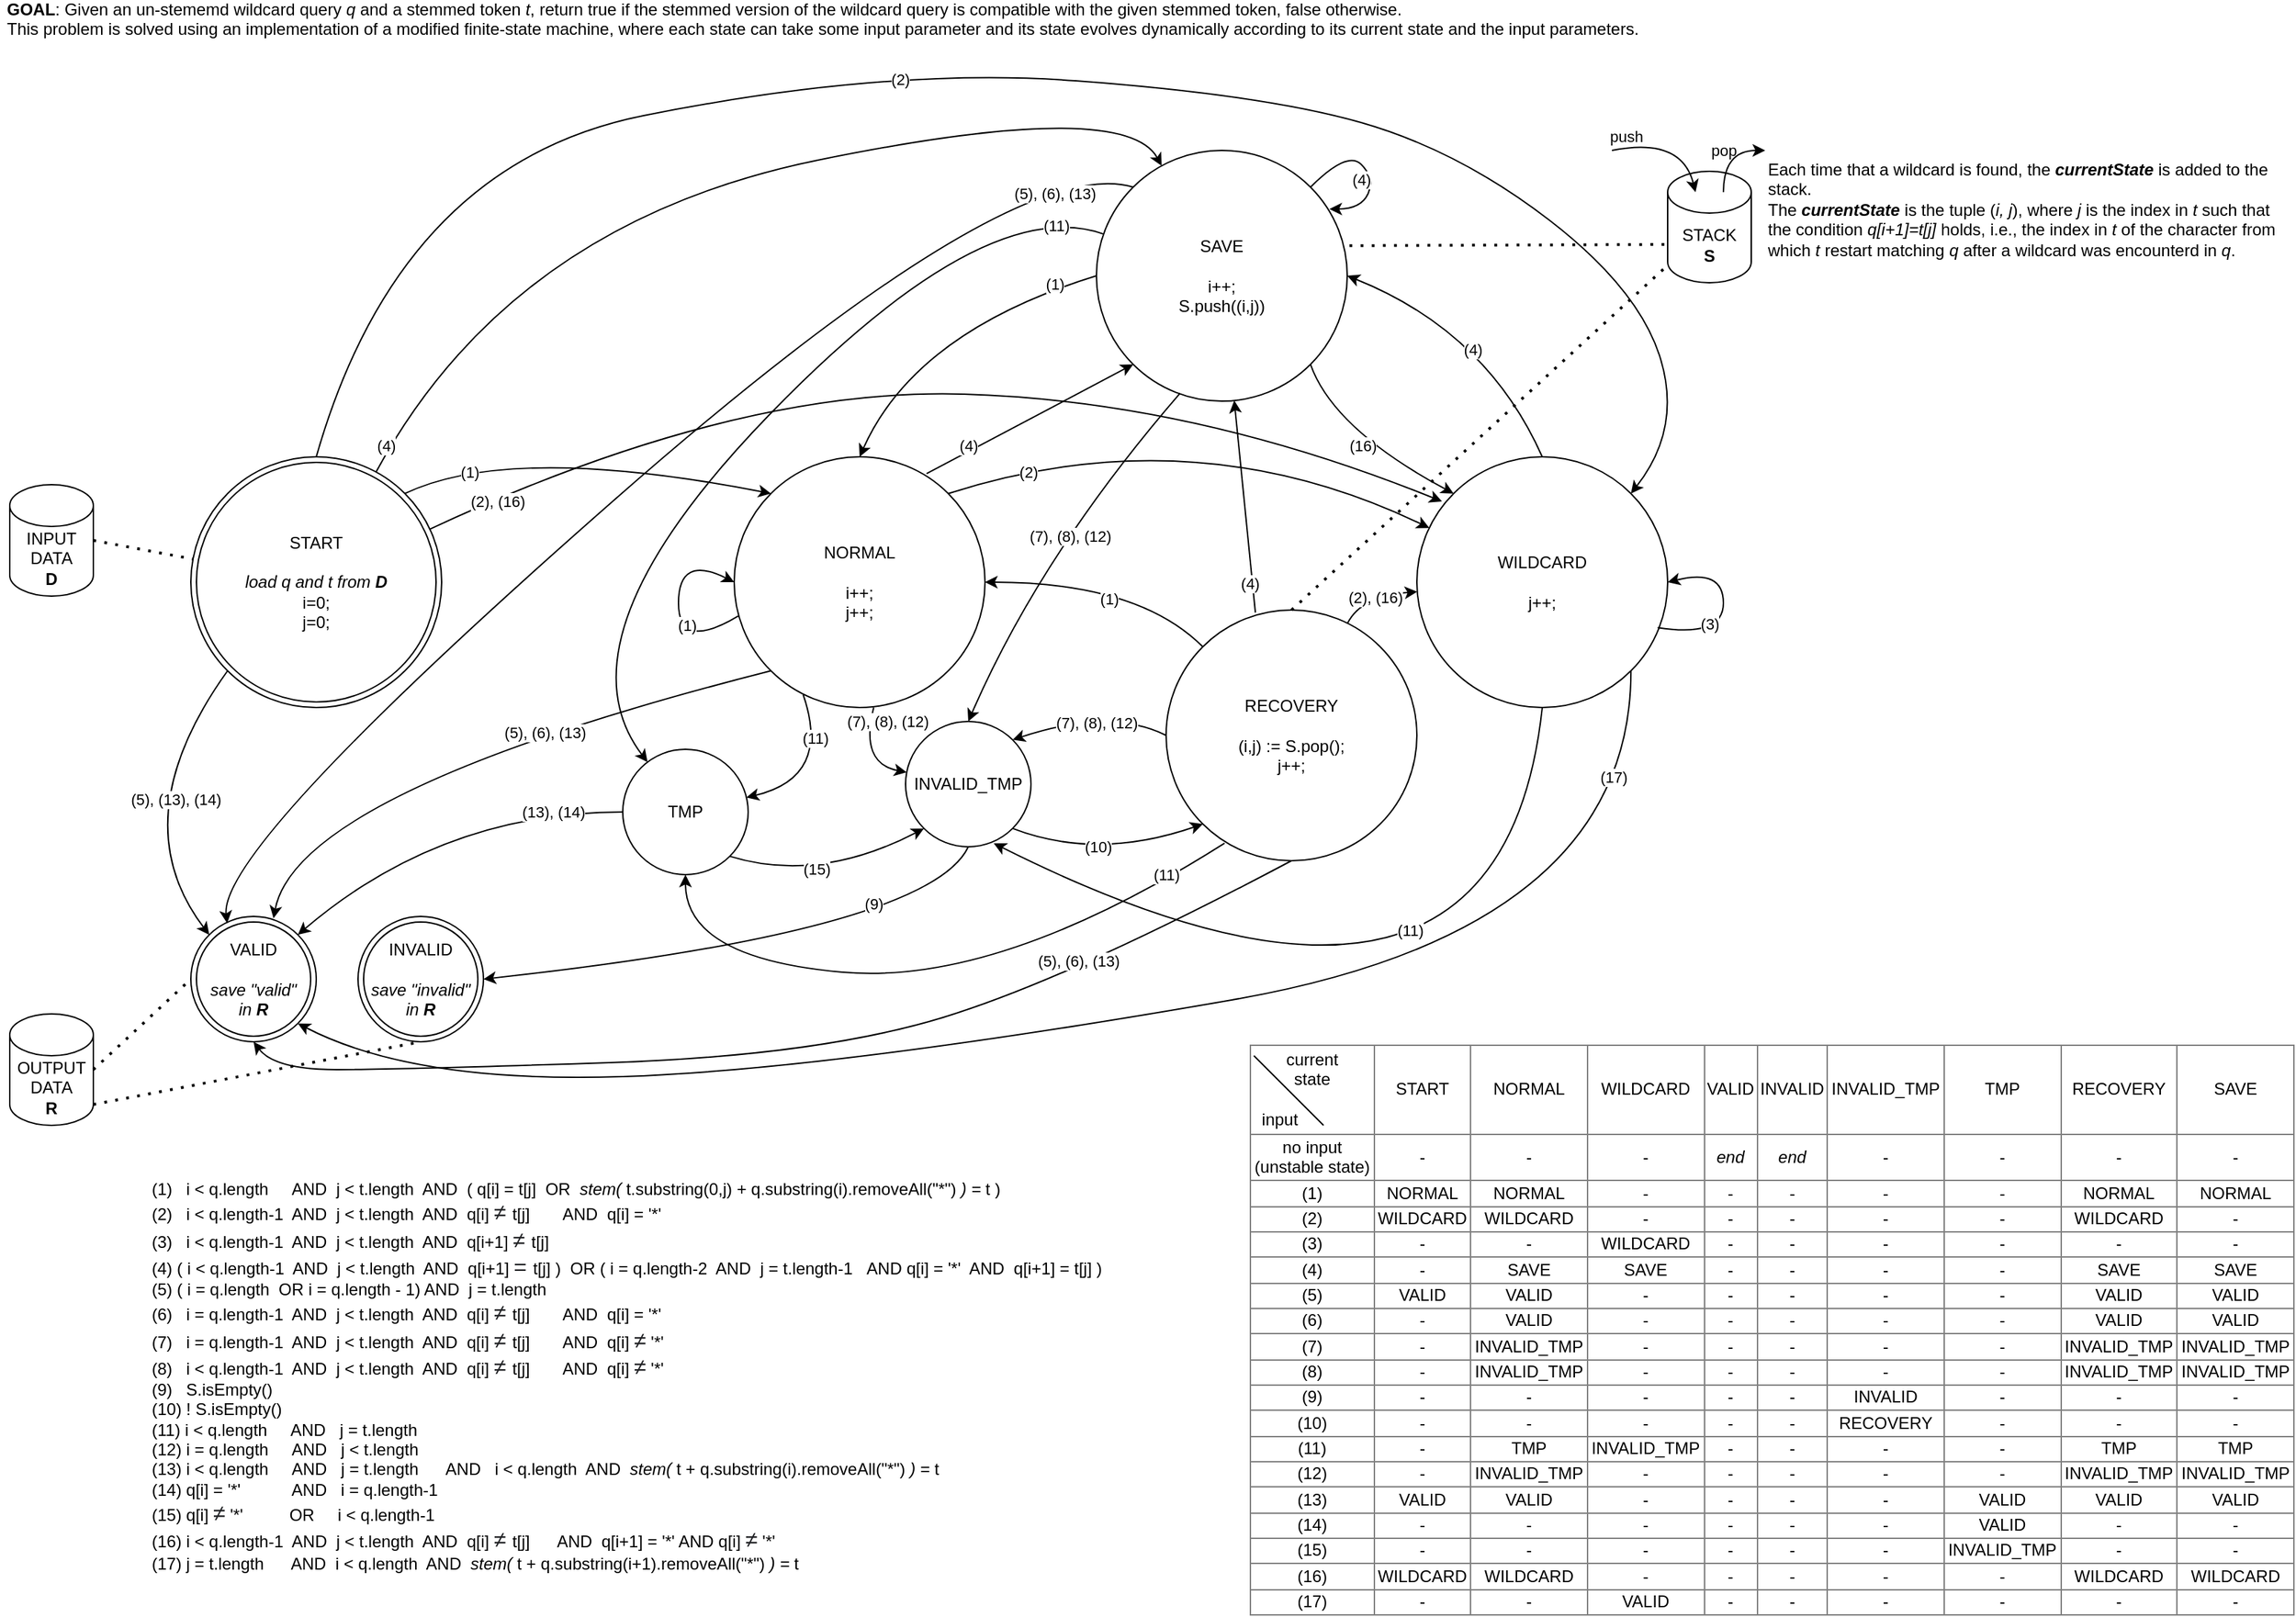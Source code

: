 <mxfile version="16.4.0" type="device"><diagram id="66Sm3epTP2mBcvqto1G-" name="Pagina-1"><mxGraphModel dx="2249" dy="857" grid="1" gridSize="10" guides="1" tooltips="1" connect="1" arrows="1" fold="1" page="1" pageScale="1" pageWidth="827" pageHeight="1169" math="0" shadow="0"><root><mxCell id="0"/><mxCell id="1" parent="0"/><mxCell id="__Qo0w44yZxhQyakp7ph-2" value="NORMAL&lt;br&gt;&lt;br&gt;i++;&lt;br&gt;j++;" style="ellipse;whiteSpace=wrap;html=1;aspect=fixed;fillColor=none;" parent="1" vertex="1"><mxGeometry x="-300" y="328" width="180" height="180" as="geometry"/></mxCell><mxCell id="__Qo0w44yZxhQyakp7ph-3" value="" style="curved=1;endArrow=classic;html=1;rounded=0;exitX=0.016;exitY=0.635;exitDx=0;exitDy=0;entryX=0;entryY=0.5;entryDx=0;entryDy=0;exitPerimeter=0;" parent="1" source="__Qo0w44yZxhQyakp7ph-2" target="__Qo0w44yZxhQyakp7ph-2" edge="1"><mxGeometry width="50" height="50" relative="1" as="geometry"><mxPoint x="-250" y="598" as="sourcePoint"/><mxPoint x="-200" y="548" as="targetPoint"/><Array as="points"><mxPoint x="-340" y="468"/><mxPoint x="-340" y="398"/></Array></mxGeometry></mxCell><mxCell id="__Qo0w44yZxhQyakp7ph-5" value="(1)" style="edgeLabel;html=1;align=center;verticalAlign=middle;resizable=0;points=[];" parent="__Qo0w44yZxhQyakp7ph-3" vertex="1" connectable="0"><mxGeometry x="-0.24" y="-6" relative="1" as="geometry"><mxPoint y="-7" as="offset"/></mxGeometry></mxCell><mxCell id="__Qo0w44yZxhQyakp7ph-4" value="(1)&amp;nbsp; &amp;nbsp;i &amp;lt; q.length&amp;nbsp; &amp;nbsp; &amp;nbsp;AND&amp;nbsp; j &amp;lt; t.length&amp;nbsp; AND&amp;nbsp; ( q[i] = t[j]&amp;nbsp; OR&amp;nbsp; &lt;i&gt;stem(&amp;nbsp;&lt;/i&gt;t.substring(0,j) + q.substring(i).removeAll(&quot;*&quot;)&amp;nbsp;&lt;i&gt;) =&amp;nbsp;&lt;/i&gt;t )&lt;br&gt;(2)&amp;nbsp; &amp;nbsp;i &amp;lt; q.length-1&amp;nbsp; AND&amp;nbsp; j &amp;lt; t.length&amp;nbsp; AND&amp;nbsp; q[i]&amp;nbsp;&lt;span style=&quot;color: rgb(32 , 33 , 36) ; font-family: &amp;#34;arial&amp;#34; , sans-serif ; font-size: 16px ; background-color: rgb(255 , 255 , 255)&quot;&gt;≠&amp;nbsp;&lt;/span&gt;t[j]&amp;nbsp; &amp;nbsp; &amp;nbsp; &amp;nbsp;AND&amp;nbsp; q[i] = '*'&lt;br&gt;(3)&amp;nbsp; &amp;nbsp;i &amp;lt; q.length-1&amp;nbsp; AND&amp;nbsp;&amp;nbsp;j &amp;lt; t.length&amp;nbsp; AND&amp;nbsp; q[i+1]&amp;nbsp;&lt;span style=&quot;color: rgb(32 , 33 , 36) ; font-family: &amp;#34;arial&amp;#34; , sans-serif ; font-size: 16px ; background-color: rgb(255 , 255 , 255)&quot;&gt;≠&amp;nbsp;&lt;/span&gt;t[j]&lt;br&gt;(4) ( i &amp;lt; q.length-1&amp;nbsp; AND&amp;nbsp;&amp;nbsp;j &amp;lt; t.length&amp;nbsp; AND&amp;nbsp; q[i+1]&amp;nbsp;&lt;span style=&quot;color: rgb(32 , 33 , 36) ; font-family: &amp;#34;arial&amp;#34; , sans-serif ; font-size: 16px ; background-color: rgb(255 , 255 , 255)&quot;&gt;=&amp;nbsp;&lt;/span&gt;t[j] )&amp;nbsp; OR ( i = q.length-2&amp;nbsp; AND&amp;nbsp; j = t.length-1&amp;nbsp; &amp;nbsp;AND q[i] = '*'&amp;nbsp; AND&amp;nbsp; q[i+1] = t[j] )&lt;br&gt;(5) ( i = q.length&amp;nbsp; OR i = q.length - 1) AND&amp;nbsp; j = t.length&lt;br&gt;(6)&amp;nbsp; &amp;nbsp;i = q.length-1&amp;nbsp; AND&amp;nbsp; j &amp;lt; t.length&amp;nbsp; AND&amp;nbsp;&amp;nbsp;q[i]&amp;nbsp;&lt;span style=&quot;color: rgb(32 , 33 , 36) ; font-family: &amp;#34;arial&amp;#34; , sans-serif ; font-size: 16px ; background-color: rgb(255 , 255 , 255)&quot;&gt;≠&amp;nbsp;&lt;/span&gt;t[j]&amp;nbsp; &amp;nbsp; &amp;nbsp; &amp;nbsp;AND&amp;nbsp; q[i] = '*'&lt;br&gt;(7)&amp;nbsp; &amp;nbsp;i = q.length-1&amp;nbsp; AND&amp;nbsp; j &amp;lt; t.length&amp;nbsp; AND&amp;nbsp;&amp;nbsp;q[i]&amp;nbsp;&lt;span style=&quot;color: rgb(32 , 33 , 36) ; font-family: &amp;#34;arial&amp;#34; , sans-serif ; font-size: 16px ; background-color: rgb(255 , 255 , 255)&quot;&gt;≠&amp;nbsp;&lt;/span&gt;t[j]&amp;nbsp; &amp;nbsp; &amp;nbsp; &amp;nbsp;AND&amp;nbsp; q[i]&amp;nbsp;&lt;span style=&quot;color: rgb(32 , 33 , 36) ; font-family: &amp;#34;arial&amp;#34; , sans-serif ; font-size: 16px ; background-color: rgb(255 , 255 , 255)&quot;&gt;≠&lt;/span&gt;&amp;nbsp;'*'&lt;br&gt;(8)&amp;nbsp; &amp;nbsp;i &amp;lt; q.length-1&amp;nbsp; AND&amp;nbsp; j &amp;lt; t.length&amp;nbsp; AND&amp;nbsp; q[i]&amp;nbsp;&lt;span style=&quot;color: rgb(32 , 33 , 36) ; font-family: &amp;#34;arial&amp;#34; , sans-serif ; font-size: 16px ; background-color: rgb(255 , 255 , 255)&quot;&gt;≠&amp;nbsp;&lt;/span&gt;t[j]&amp;nbsp; &amp;nbsp; &amp;nbsp; &amp;nbsp;AND&amp;nbsp; q[i]&amp;nbsp;&lt;span style=&quot;color: rgb(32 , 33 , 36) ; font-family: &amp;#34;arial&amp;#34; , sans-serif ; font-size: 16px ; background-color: rgb(255 , 255 , 255)&quot;&gt;≠&lt;/span&gt;&amp;nbsp;'*'&lt;br&gt;(9)&amp;nbsp; &amp;nbsp;S.isEmpty()&lt;br&gt;(10) ! S.isEmpty()&lt;br&gt;(11) i &amp;lt; q.length&amp;nbsp; &amp;nbsp; &amp;nbsp;AND&amp;nbsp; &amp;nbsp;j = t.length&lt;br&gt;(12) i = q.length&amp;nbsp; &amp;nbsp; &amp;nbsp;AND&amp;nbsp; &amp;nbsp;j &amp;lt; t.length&lt;br&gt;(13) i &amp;lt; q.length&amp;nbsp; &amp;nbsp; &amp;nbsp;AND&amp;nbsp; &amp;nbsp;j = t.length&amp;nbsp; &amp;nbsp; &amp;nbsp; AND&amp;nbsp; &amp;nbsp;i &amp;lt; q.length&amp;nbsp; AND&amp;nbsp;&amp;nbsp;&lt;i&gt;stem( &lt;/i&gt;t + q.substring(i).removeAll(&quot;*&quot;)&amp;nbsp;&lt;i&gt;) = &lt;/i&gt;t&lt;br&gt;(14) q[i] = '*'&amp;nbsp; &amp;nbsp; &amp;nbsp; &amp;nbsp; &amp;nbsp; &amp;nbsp;AND&amp;nbsp; &amp;nbsp;i = q.length-1&lt;br&gt;(15) q[i]&amp;nbsp;&lt;span style=&quot;color: rgb(32 , 33 , 36) ; font-family: &amp;#34;arial&amp;#34; , sans-serif ; font-size: 16px ; background-color: rgb(255 , 255 , 255)&quot;&gt;≠&lt;/span&gt;&amp;nbsp;'*'&amp;nbsp; &amp;nbsp; &amp;nbsp; &amp;nbsp; &amp;nbsp; OR&amp;nbsp; &amp;nbsp; &amp;nbsp;i &amp;lt; q.length-1&lt;br&gt;(16) i &amp;lt; q.length-1&amp;nbsp; AND&amp;nbsp; j &amp;lt; t.length&amp;nbsp; AND&amp;nbsp; q[i]&amp;nbsp;&lt;span style=&quot;color: rgb(32 , 33 , 36) ; font-family: &amp;#34;arial&amp;#34; , sans-serif ; font-size: 16px ; background-color: rgb(255 , 255 , 255)&quot;&gt;≠&amp;nbsp;&lt;/span&gt;t[j]&amp;nbsp; &amp;nbsp; &amp;nbsp; AND&amp;nbsp; q[i+1] = '*' AND q[i]&amp;nbsp;&lt;span style=&quot;color: rgb(32 , 33 , 36) ; font-family: &amp;#34;arial&amp;#34; , sans-serif ; font-size: 16px ; background-color: rgb(255 , 255 , 255)&quot;&gt;≠&lt;/span&gt;&amp;nbsp;'*'&lt;br&gt;(17) j = t.length&amp;nbsp; &amp;nbsp; &amp;nbsp; AND&amp;nbsp; i &amp;lt; q.length&amp;nbsp; AND&amp;nbsp;&amp;nbsp;&lt;i&gt;stem(&amp;nbsp;&lt;/i&gt;t + q.substring(i+1).removeAll(&quot;*&quot;)&amp;nbsp;&lt;i&gt;) =&amp;nbsp;&lt;/i&gt;t" style="text;html=1;strokeColor=none;fillColor=none;align=left;verticalAlign=top;whiteSpace=wrap;rounded=0;" parent="1" vertex="1"><mxGeometry x="-720" y="840" width="740" height="310" as="geometry"/></mxCell><mxCell id="__Qo0w44yZxhQyakp7ph-6" value="WILDCARD&lt;br&gt;&lt;br&gt;j++;" style="ellipse;whiteSpace=wrap;html=1;aspect=fixed;fillColor=none;" parent="1" vertex="1"><mxGeometry x="190" y="328" width="180" height="180" as="geometry"/></mxCell><mxCell id="__Qo0w44yZxhQyakp7ph-7" value="" style="curved=1;endArrow=classic;html=1;rounded=0;exitX=1;exitY=0;exitDx=0;exitDy=0;" parent="1" source="__Qo0w44yZxhQyakp7ph-2" target="__Qo0w44yZxhQyakp7ph-6" edge="1"><mxGeometry width="50" height="50" relative="1" as="geometry"><mxPoint x="-60" y="458" as="sourcePoint"/><mxPoint x="-10" y="408" as="targetPoint"/><Array as="points"><mxPoint x="30" y="298"/></Array></mxGeometry></mxCell><mxCell id="__Qo0w44yZxhQyakp7ph-10" value="(2)" style="edgeLabel;html=1;align=center;verticalAlign=middle;resizable=0;points=[];" parent="__Qo0w44yZxhQyakp7ph-7" vertex="1" connectable="0"><mxGeometry x="-0.093" y="-22" relative="1" as="geometry"><mxPoint x="-111" y="15" as="offset"/></mxGeometry></mxCell><mxCell id="__Qo0w44yZxhQyakp7ph-8" value="" style="curved=1;endArrow=classic;html=1;rounded=0;exitX=0.96;exitY=0.681;exitDx=0;exitDy=0;entryX=0;entryY=0.5;entryDx=0;entryDy=0;exitPerimeter=0;" parent="1" source="__Qo0w44yZxhQyakp7ph-6" edge="1"><mxGeometry width="50" height="50" relative="1" as="geometry"><mxPoint x="372.88" y="442.3" as="sourcePoint"/><mxPoint x="370.0" y="418" as="targetPoint"/><Array as="points"><mxPoint x="410" y="458"/><mxPoint x="410" y="408"/></Array></mxGeometry></mxCell><mxCell id="__Qo0w44yZxhQyakp7ph-9" value="(3)" style="edgeLabel;html=1;align=center;verticalAlign=middle;resizable=0;points=[];" parent="__Qo0w44yZxhQyakp7ph-8" vertex="1" connectable="0"><mxGeometry x="-0.24" y="-6" relative="1" as="geometry"><mxPoint x="-16" y="-5" as="offset"/></mxGeometry></mxCell><mxCell id="__Qo0w44yZxhQyakp7ph-11" value="&lt;div&gt;&lt;b&gt;GOAL&lt;/b&gt;: Given an un-stememd wildcard query &lt;i&gt;q&lt;/i&gt; and a stemmed token &lt;i&gt;t&lt;/i&gt;,&lt;span&gt;&amp;nbsp;return true if the stemmed version of the wildcard query is&amp;nbsp;&lt;/span&gt;&lt;span&gt;compatible with the given stemmed token, false otherwise.&lt;/span&gt;&lt;/div&gt;&lt;div&gt;&lt;span&gt;This problem is solved using an implementation of a modified&lt;/span&gt;&lt;span&gt;&amp;nbsp;finite-state machine, where each state can take some input&lt;/span&gt;&lt;span&gt;&amp;nbsp;parameter and its state evolves dynamically according to&lt;/span&gt;&lt;span&gt;&amp;nbsp;its current state and the input parameters.&lt;/span&gt;&lt;/div&gt;" style="text;html=1;strokeColor=none;fillColor=none;spacing=5;spacingTop=-20;whiteSpace=wrap;overflow=hidden;rounded=0;align=left;" parent="1" vertex="1"><mxGeometry x="-827" y="10" width="1587" height="120" as="geometry"/></mxCell><mxCell id="__Qo0w44yZxhQyakp7ph-12" value="" style="curved=1;endArrow=classic;html=1;rounded=0;exitX=0.5;exitY=0;exitDx=0;exitDy=0;entryX=1;entryY=0.5;entryDx=0;entryDy=0;" parent="1" source="__Qo0w44yZxhQyakp7ph-6" target="__Qo0w44yZxhQyakp7ph-16" edge="1"><mxGeometry width="50" height="50" relative="1" as="geometry"><mxPoint x="343.64" y="468.0" as="sourcePoint"/><mxPoint x="280" y="564.36" as="targetPoint"/><Array as="points"><mxPoint x="240" y="238"/></Array></mxGeometry></mxCell><mxCell id="__Qo0w44yZxhQyakp7ph-13" value="(4)" style="edgeLabel;html=1;align=center;verticalAlign=middle;resizable=0;points=[];" parent="__Qo0w44yZxhQyakp7ph-12" vertex="1" connectable="0"><mxGeometry x="-0.093" y="-22" relative="1" as="geometry"><mxPoint x="-32" y="17" as="offset"/></mxGeometry></mxCell><mxCell id="__Qo0w44yZxhQyakp7ph-16" value="SAVE&lt;br&gt;&lt;br&gt;i++;&lt;br&gt;S.push((i,j))" style="ellipse;whiteSpace=wrap;html=1;aspect=fixed;fillColor=none;" parent="1" vertex="1"><mxGeometry x="-40" y="108" width="180" height="180" as="geometry"/></mxCell><mxCell id="__Qo0w44yZxhQyakp7ph-18" value="" style="curved=1;endArrow=classic;html=1;rounded=0;exitX=0;exitY=0.5;exitDx=0;exitDy=0;entryX=0.5;entryY=0;entryDx=0;entryDy=0;" parent="1" source="__Qo0w44yZxhQyakp7ph-16" target="__Qo0w44yZxhQyakp7ph-2" edge="1"><mxGeometry width="50" height="50" relative="1" as="geometry"><mxPoint x="353.64" y="491.64" as="sourcePoint"/><mxPoint x="353.64" y="614.36" as="targetPoint"/><Array as="points"><mxPoint x="-170" y="238"/></Array></mxGeometry></mxCell><mxCell id="oOPfeq_3tYy-p722Qf_V-6" value="(1)" style="edgeLabel;html=1;align=center;verticalAlign=middle;resizable=0;points=[];" parent="__Qo0w44yZxhQyakp7ph-18" vertex="1" connectable="0"><mxGeometry x="-0.281" y="9" relative="1" as="geometry"><mxPoint x="48" y="-28" as="offset"/></mxGeometry></mxCell><mxCell id="__Qo0w44yZxhQyakp7ph-20" value="START&lt;br&gt;&lt;br&gt;&lt;i&gt;load q and t from &lt;b&gt;D&lt;/b&gt;&lt;/i&gt;&lt;br&gt;i=0;&lt;br&gt;j=0;" style="ellipse;shape=doubleEllipse;whiteSpace=wrap;html=1;aspect=fixed;fillColor=none;" parent="1" vertex="1"><mxGeometry x="-690" y="328" width="180" height="180" as="geometry"/></mxCell><mxCell id="__Qo0w44yZxhQyakp7ph-21" value="" style="curved=1;endArrow=classic;html=1;rounded=0;exitX=1;exitY=0;exitDx=0;exitDy=0;entryX=0;entryY=0;entryDx=0;entryDy=0;" parent="1" source="__Qo0w44yZxhQyakp7ph-20" target="__Qo0w44yZxhQyakp7ph-2" edge="1"><mxGeometry width="50" height="50" relative="1" as="geometry"><mxPoint x="-460" y="368" as="sourcePoint"/><mxPoint x="-410" y="318" as="targetPoint"/><Array as="points"><mxPoint x="-460" y="318"/></Array></mxGeometry></mxCell><mxCell id="zODem1AToH_HP48dEV0D-1" value="(1)" style="edgeLabel;html=1;align=center;verticalAlign=middle;resizable=0;points=[];" parent="__Qo0w44yZxhQyakp7ph-21" vertex="1" connectable="0"><mxGeometry x="-0.017" y="-13" relative="1" as="geometry"><mxPoint x="-77" y="-2" as="offset"/></mxGeometry></mxCell><mxCell id="__Qo0w44yZxhQyakp7ph-22" value="VALID&lt;br&gt;&lt;br&gt;&lt;i&gt;save &quot;valid&quot;&lt;br&gt;in &lt;b&gt;R&lt;/b&gt;&lt;/i&gt;" style="ellipse;shape=doubleEllipse;whiteSpace=wrap;html=1;aspect=fixed;fillColor=none;" parent="1" vertex="1"><mxGeometry x="-690" y="658" width="90" height="90" as="geometry"/></mxCell><mxCell id="__Qo0w44yZxhQyakp7ph-26" value="" style="group" parent="1" vertex="1" connectable="0"><mxGeometry x="-613.5" y="525.995" width="177" height="42.005" as="geometry"/></mxCell><mxCell id="__Qo0w44yZxhQyakp7ph-23" value="" style="curved=1;endArrow=classic;html=1;rounded=0;exitX=0;exitY=1;exitDx=0;exitDy=0;entryX=0.659;entryY=0.015;entryDx=0;entryDy=0;entryPerimeter=0;" parent="__Qo0w44yZxhQyakp7ph-26" source="__Qo0w44yZxhQyakp7ph-2" target="__Qo0w44yZxhQyakp7ph-22" edge="1"><mxGeometry width="50" height="50" relative="1" as="geometry"><mxPoint x="240" y="112.005" as="sourcePoint"/><mxPoint x="290" y="62.005" as="targetPoint"/><Array as="points"><mxPoint y="42.005"/></Array></mxGeometry></mxCell><mxCell id="__Qo0w44yZxhQyakp7ph-25" value="(5), (6), (13)" style="edgeLabel;html=1;align=center;verticalAlign=middle;resizable=0;points=[];" parent="__Qo0w44yZxhQyakp7ph-26" vertex="1" connectable="0"><mxGeometry x="240" y="-238" as="geometry"><mxPoint x="-63" y="238" as="offset"/></mxGeometry></mxCell><mxCell id="__Qo0w44yZxhQyakp7ph-27" value="INVALID&lt;br&gt;&lt;br&gt;&lt;i&gt;save &quot;invalid&quot;&lt;br&gt;in&amp;nbsp;&lt;b&gt;R&lt;/b&gt;&lt;/i&gt;" style="ellipse;shape=doubleEllipse;whiteSpace=wrap;html=1;aspect=fixed;fillColor=none;" parent="1" vertex="1"><mxGeometry x="-570" y="658" width="90" height="90" as="geometry"/></mxCell><mxCell id="__Qo0w44yZxhQyakp7ph-30" value="INVALID_TMP" style="ellipse;whiteSpace=wrap;html=1;aspect=fixed;fillColor=none;" parent="1" vertex="1"><mxGeometry x="-177" y="518" width="90" height="90" as="geometry"/></mxCell><mxCell id="__Qo0w44yZxhQyakp7ph-31" value="" style="curved=1;endArrow=classic;html=1;rounded=0;exitX=0.556;exitY=1.001;exitDx=0;exitDy=0;exitPerimeter=0;" parent="1" source="__Qo0w44yZxhQyakp7ph-2" target="__Qo0w44yZxhQyakp7ph-30" edge="1"><mxGeometry width="50" height="50" relative="1" as="geometry"><mxPoint x="-103.64" y="481.64" as="sourcePoint"/><mxPoint x="-200" y="668" as="targetPoint"/><Array as="points"><mxPoint x="-210" y="548"/></Array></mxGeometry></mxCell><mxCell id="__Qo0w44yZxhQyakp7ph-32" value="(7), (8), (12)" style="edgeLabel;html=1;align=center;verticalAlign=middle;resizable=0;points=[];" parent="__Qo0w44yZxhQyakp7ph-31" vertex="1" connectable="0"><mxGeometry x="-0.065" y="18" relative="1" as="geometry"><mxPoint x="1" y="-29" as="offset"/></mxGeometry></mxCell><mxCell id="__Qo0w44yZxhQyakp7ph-33" value="RECOVERY&lt;br&gt;&lt;br&gt;(i,j) := S.pop();&lt;br&gt;j++;" style="ellipse;whiteSpace=wrap;html=1;aspect=fixed;fillColor=none;" parent="1" vertex="1"><mxGeometry x="10" y="438" width="180" height="180" as="geometry"/></mxCell><mxCell id="__Qo0w44yZxhQyakp7ph-38" value="" style="group" parent="1" vertex="1" connectable="0"><mxGeometry x="370" y="98" width="440" height="120" as="geometry"/></mxCell><mxCell id="__Qo0w44yZxhQyakp7ph-17" value="" style="group" parent="__Qo0w44yZxhQyakp7ph-38" vertex="1" connectable="0"><mxGeometry y="10" width="440" height="110" as="geometry"/></mxCell><mxCell id="__Qo0w44yZxhQyakp7ph-37" value="" style="group" parent="__Qo0w44yZxhQyakp7ph-17" vertex="1" connectable="0"><mxGeometry width="440" height="110" as="geometry"/></mxCell><mxCell id="__Qo0w44yZxhQyakp7ph-14" value="STACK&lt;br&gt;&lt;b&gt;S&lt;/b&gt;" style="shape=cylinder3;whiteSpace=wrap;html=1;boundedLbl=1;backgroundOutline=1;size=15;fillColor=none;" parent="__Qo0w44yZxhQyakp7ph-37" vertex="1"><mxGeometry y="15" width="60" height="80" as="geometry"/></mxCell><mxCell id="__Qo0w44yZxhQyakp7ph-15" value="Each time that a wildcard is found,&amp;nbsp;the &lt;b&gt;&lt;i&gt;currentState &lt;/i&gt;&lt;/b&gt;is added to the stack.&lt;br&gt;The &lt;b style=&quot;font-style: italic&quot;&gt;currentState &lt;/b&gt;is the tuple (&lt;i&gt;i, j&lt;/i&gt;), where &lt;i&gt;j&lt;/i&gt; is the index in &lt;i&gt;t&lt;/i&gt;&amp;nbsp;such that the condition &lt;i&gt;q[i+1]=t[j] &lt;/i&gt;holds, i.e., the index in &lt;i&gt;t&lt;/i&gt;&amp;nbsp;of the character from which &lt;i&gt;t&lt;/i&gt;&amp;nbsp;restart matching &lt;i&gt;q&lt;/i&gt;&amp;nbsp;after a wildcard was encounterd in &lt;i&gt;q&lt;/i&gt;.&amp;nbsp;" style="text;html=1;strokeColor=none;fillColor=none;align=left;verticalAlign=top;whiteSpace=wrap;rounded=0;" parent="__Qo0w44yZxhQyakp7ph-37" vertex="1"><mxGeometry x="70" width="370" height="110" as="geometry"/></mxCell><mxCell id="__Qo0w44yZxhQyakp7ph-34" value="push" style="curved=1;endArrow=classic;html=1;rounded=0;labelBackgroundColor=none;" parent="__Qo0w44yZxhQyakp7ph-38" edge="1"><mxGeometry x="-0.745" y="8" width="50" height="50" relative="1" as="geometry"><mxPoint x="-40" y="10" as="sourcePoint"/><mxPoint x="20" y="40" as="targetPoint"/><Array as="points"><mxPoint x="10"/></Array><mxPoint as="offset"/></mxGeometry></mxCell><mxCell id="__Qo0w44yZxhQyakp7ph-35" value="pop" style="curved=1;endArrow=classic;html=1;rounded=0;exitX=0.667;exitY=0.188;exitDx=0;exitDy=0;exitPerimeter=0;labelBackgroundColor=none;" parent="__Qo0w44yZxhQyakp7ph-38" source="__Qo0w44yZxhQyakp7ph-14" edge="1"><mxGeometry x="0.001" width="50" height="50" relative="1" as="geometry"><mxPoint x="-30" y="20" as="sourcePoint"/><mxPoint x="70" y="10" as="targetPoint"/><Array as="points"><mxPoint x="40" y="10"/></Array><mxPoint as="offset"/></mxGeometry></mxCell><mxCell id="__Qo0w44yZxhQyakp7ph-40" value="" style="curved=1;endArrow=classic;html=1;rounded=0;exitX=1;exitY=1;exitDx=0;exitDy=0;entryX=0;entryY=1;entryDx=0;entryDy=0;" parent="1" source="__Qo0w44yZxhQyakp7ph-30" target="__Qo0w44yZxhQyakp7ph-33" edge="1"><mxGeometry width="50" height="50" relative="1" as="geometry"><mxPoint x="-136.36" y="491.64" as="sourcePoint"/><mxPoint x="-46.82" y="464.82" as="targetPoint"/><Array as="points"><mxPoint x="-40" y="618"/></Array></mxGeometry></mxCell><mxCell id="__Qo0w44yZxhQyakp7ph-41" value="(10)" style="edgeLabel;html=1;align=center;verticalAlign=middle;resizable=0;points=[];" parent="__Qo0w44yZxhQyakp7ph-40" vertex="1" connectable="0"><mxGeometry x="-0.065" y="18" relative="1" as="geometry"><mxPoint x="3" y="8" as="offset"/></mxGeometry></mxCell><mxCell id="__Qo0w44yZxhQyakp7ph-42" value="" style="curved=1;endArrow=classic;html=1;rounded=0;entryX=1;entryY=0.5;entryDx=0;entryDy=0;exitX=0.5;exitY=1;exitDx=0;exitDy=0;" parent="1" source="__Qo0w44yZxhQyakp7ph-30" target="__Qo0w44yZxhQyakp7ph-27" edge="1"><mxGeometry width="50" height="50" relative="1" as="geometry"><mxPoint x="-170" y="618" as="sourcePoint"/><mxPoint x="-46.82" y="464.82" as="targetPoint"/><Array as="points"><mxPoint x="-160" y="668"/></Array></mxGeometry></mxCell><mxCell id="__Qo0w44yZxhQyakp7ph-43" value="(9)" style="edgeLabel;html=1;align=center;verticalAlign=middle;resizable=0;points=[];" parent="__Qo0w44yZxhQyakp7ph-42" vertex="1" connectable="0"><mxGeometry x="-0.065" y="18" relative="1" as="geometry"><mxPoint x="72" y="-50" as="offset"/></mxGeometry></mxCell><mxCell id="__Qo0w44yZxhQyakp7ph-44" value="" style="curved=1;endArrow=classic;html=1;rounded=0;exitX=0;exitY=0;exitDx=0;exitDy=0;entryX=1;entryY=0.5;entryDx=0;entryDy=0;" parent="1" source="__Qo0w44yZxhQyakp7ph-33" target="__Qo0w44yZxhQyakp7ph-2" edge="1"><mxGeometry width="50" height="50" relative="1" as="geometry"><mxPoint x="-526.36" y="364.36" as="sourcePoint"/><mxPoint x="-263.64" y="364.36" as="targetPoint"/><Array as="points"><mxPoint x="-10" y="418"/></Array></mxGeometry></mxCell><mxCell id="oOPfeq_3tYy-p722Qf_V-5" value="(1)" style="edgeLabel;html=1;align=center;verticalAlign=middle;resizable=0;points=[];" parent="__Qo0w44yZxhQyakp7ph-44" vertex="1" connectable="0"><mxGeometry x="-0.014" y="12" relative="1" as="geometry"><mxPoint as="offset"/></mxGeometry></mxCell><mxCell id="__Qo0w44yZxhQyakp7ph-45" value="" style="curved=1;endArrow=classic;html=1;rounded=0;exitX=0.5;exitY=1;exitDx=0;exitDy=0;entryX=0.703;entryY=0.972;entryDx=0;entryDy=0;entryPerimeter=0;" parent="1" source="__Qo0w44yZxhQyakp7ph-6" target="__Qo0w44yZxhQyakp7ph-30" edge="1"><mxGeometry width="50" height="50" relative="1" as="geometry"><mxPoint x="46.36" y="474.36" as="sourcePoint"/><mxPoint x="-110" y="428" as="targetPoint"/><Array as="points"><mxPoint x="250" y="788"/></Array></mxGeometry></mxCell><mxCell id="__Qo0w44yZxhQyakp7ph-46" value="(11)" style="edgeLabel;html=1;align=center;verticalAlign=middle;resizable=0;points=[];" parent="__Qo0w44yZxhQyakp7ph-45" vertex="1" connectable="0"><mxGeometry x="-0.455" y="-62" relative="1" as="geometry"><mxPoint x="-14" y="-20" as="offset"/></mxGeometry></mxCell><mxCell id="__Qo0w44yZxhQyakp7ph-47" value="TMP" style="ellipse;whiteSpace=wrap;html=1;aspect=fixed;fillColor=none;" parent="1" vertex="1"><mxGeometry x="-380" y="538" width="90" height="90" as="geometry"/></mxCell><mxCell id="__Qo0w44yZxhQyakp7ph-48" value="" style="curved=1;endArrow=classic;html=1;rounded=0;exitX=0.275;exitY=0.949;exitDx=0;exitDy=0;exitPerimeter=0;" parent="1" source="__Qo0w44yZxhQyakp7ph-2" target="__Qo0w44yZxhQyakp7ph-47" edge="1"><mxGeometry width="50" height="50" relative="1" as="geometry"><mxPoint x="-136.36" y="491.64" as="sourcePoint"/><mxPoint x="-100.335" y="533.559" as="targetPoint"/><Array as="points"><mxPoint x="-230" y="558"/></Array></mxGeometry></mxCell><mxCell id="__Qo0w44yZxhQyakp7ph-49" value="(11)" style="edgeLabel;html=1;align=center;verticalAlign=middle;resizable=0;points=[];" parent="__Qo0w44yZxhQyakp7ph-48" vertex="1" connectable="0"><mxGeometry x="-0.065" y="18" relative="1" as="geometry"><mxPoint x="-28" y="-18" as="offset"/></mxGeometry></mxCell><mxCell id="__Qo0w44yZxhQyakp7ph-50" value="" style="curved=1;endArrow=classic;html=1;rounded=0;exitX=0;exitY=0.5;exitDx=0;exitDy=0;entryX=1;entryY=0;entryDx=0;entryDy=0;" parent="1" source="__Qo0w44yZxhQyakp7ph-47" target="__Qo0w44yZxhQyakp7ph-22" edge="1"><mxGeometry width="50" height="50" relative="1" as="geometry"><mxPoint x="-200.0" y="518" as="sourcePoint"/><mxPoint x="-281.167" y="582.817" as="targetPoint"/><Array as="points"><mxPoint x="-510" y="583"/></Array></mxGeometry></mxCell><mxCell id="__Qo0w44yZxhQyakp7ph-51" value="(13), (14)" style="edgeLabel;html=1;align=center;verticalAlign=middle;resizable=0;points=[];" parent="__Qo0w44yZxhQyakp7ph-50" vertex="1" connectable="0"><mxGeometry x="-0.065" y="18" relative="1" as="geometry"><mxPoint x="74" y="-18" as="offset"/></mxGeometry></mxCell><mxCell id="__Qo0w44yZxhQyakp7ph-52" value="" style="curved=1;endArrow=classic;html=1;rounded=0;exitX=1;exitY=1;exitDx=0;exitDy=0;entryX=0;entryY=1;entryDx=0;entryDy=0;" parent="1" source="__Qo0w44yZxhQyakp7ph-47" target="__Qo0w44yZxhQyakp7ph-30" edge="1"><mxGeometry width="50" height="50" relative="1" as="geometry"><mxPoint x="-300.0" y="611.18" as="sourcePoint"/><mxPoint x="-163.46" y="608.0" as="targetPoint"/><Array as="points"><mxPoint x="-239.82" y="634.36"/></Array></mxGeometry></mxCell><mxCell id="__Qo0w44yZxhQyakp7ph-53" value="(15)" style="edgeLabel;html=1;align=center;verticalAlign=middle;resizable=0;points=[];" parent="__Qo0w44yZxhQyakp7ph-52" vertex="1" connectable="0"><mxGeometry x="-0.065" y="18" relative="1" as="geometry"><mxPoint x="3" y="8" as="offset"/></mxGeometry></mxCell><mxCell id="__Qo0w44yZxhQyakp7ph-57" value="INPUT&lt;br&gt;DATA&lt;br&gt;&lt;b&gt;D&lt;/b&gt;" style="shape=cylinder3;whiteSpace=wrap;html=1;boundedLbl=1;backgroundOutline=1;size=15;fillColor=none;" parent="1" vertex="1"><mxGeometry x="-820" y="348" width="60" height="80" as="geometry"/></mxCell><mxCell id="__Qo0w44yZxhQyakp7ph-58" value="" style="endArrow=none;dashed=1;html=1;dashPattern=1 3;strokeWidth=2;rounded=0;labelBackgroundColor=none;entryX=0;entryY=0;entryDx=0;entryDy=52.5;entryPerimeter=0;exitX=1.009;exitY=0.38;exitDx=0;exitDy=0;exitPerimeter=0;" parent="1" source="__Qo0w44yZxhQyakp7ph-16" target="__Qo0w44yZxhQyakp7ph-14" edge="1"><mxGeometry width="50" height="50" relative="1" as="geometry"><mxPoint x="130" y="178" as="sourcePoint"/><mxPoint x="180" y="128" as="targetPoint"/></mxGeometry></mxCell><mxCell id="__Qo0w44yZxhQyakp7ph-59" value="" style="endArrow=none;dashed=1;html=1;dashPattern=1 3;strokeWidth=2;rounded=0;labelBackgroundColor=none;exitX=0.5;exitY=0;exitDx=0;exitDy=0;" parent="1" source="__Qo0w44yZxhQyakp7ph-33" target="__Qo0w44yZxhQyakp7ph-14" edge="1"><mxGeometry width="50" height="50" relative="1" as="geometry"><mxPoint x="151.62" y="186.4" as="sourcePoint"/><mxPoint x="180" y="165.5" as="targetPoint"/></mxGeometry></mxCell><mxCell id="__Qo0w44yZxhQyakp7ph-60" value="" style="endArrow=none;dashed=1;html=1;dashPattern=1 3;strokeWidth=2;rounded=0;labelBackgroundColor=none;exitX=1;exitY=0.5;exitDx=0;exitDy=0;exitPerimeter=0;" parent="1" source="__Qo0w44yZxhQyakp7ph-57" target="__Qo0w44yZxhQyakp7ph-20" edge="1"><mxGeometry width="50" height="50" relative="1" as="geometry"><mxPoint x="-610" y="363" as="sourcePoint"/><mxPoint x="-523.559" y="108" as="targetPoint"/></mxGeometry></mxCell><mxCell id="__Qo0w44yZxhQyakp7ph-63" value="OUTPUT DATA&lt;br&gt;&lt;b&gt;R&lt;/b&gt;" style="shape=cylinder3;whiteSpace=wrap;html=1;boundedLbl=1;backgroundOutline=1;size=15;fillColor=none;" parent="1" vertex="1"><mxGeometry x="-820" y="728" width="60" height="80" as="geometry"/></mxCell><mxCell id="__Qo0w44yZxhQyakp7ph-64" value="" style="endArrow=none;dashed=1;html=1;dashPattern=1 3;strokeWidth=2;rounded=0;labelBackgroundColor=none;entryX=0;entryY=0.5;entryDx=0;entryDy=0;exitX=1;exitY=0.5;exitDx=0;exitDy=0;exitPerimeter=0;" parent="1" source="__Qo0w44yZxhQyakp7ph-63" target="__Qo0w44yZxhQyakp7ph-22" edge="1"><mxGeometry width="50" height="50" relative="1" as="geometry"><mxPoint x="-760" y="758" as="sourcePoint"/><mxPoint x="-710" y="708" as="targetPoint"/></mxGeometry></mxCell><mxCell id="__Qo0w44yZxhQyakp7ph-65" value="" style="endArrow=none;dashed=1;html=1;dashPattern=1 3;strokeWidth=2;rounded=0;labelBackgroundColor=none;entryX=0.5;entryY=1;entryDx=0;entryDy=0;exitX=1;exitY=1;exitDx=0;exitDy=-15;exitPerimeter=0;" parent="1" source="__Qo0w44yZxhQyakp7ph-63" target="__Qo0w44yZxhQyakp7ph-27" edge="1"><mxGeometry width="50" height="50" relative="1" as="geometry"><mxPoint x="-740" y="758" as="sourcePoint"/><mxPoint x="-680.0" y="713" as="targetPoint"/></mxGeometry></mxCell><mxCell id="zODem1AToH_HP48dEV0D-2" value="" style="curved=1;endArrow=classic;html=1;rounded=0;exitX=0.5;exitY=0;exitDx=0;exitDy=0;entryX=1;entryY=0;entryDx=0;entryDy=0;" parent="1" source="__Qo0w44yZxhQyakp7ph-20" target="__Qo0w44yZxhQyakp7ph-6" edge="1"><mxGeometry width="50" height="50" relative="1" as="geometry"><mxPoint x="-136.36" y="364.36" as="sourcePoint"/><mxPoint x="226.36" y="364.36" as="targetPoint"/><Array as="points"><mxPoint x="-540" y="118"/><mxPoint x="-190" y="48"/><mxPoint x="80" y="68"/><mxPoint x="220" y="108"/><mxPoint x="350" y="208"/><mxPoint x="380" y="308"/></Array></mxGeometry></mxCell><mxCell id="zODem1AToH_HP48dEV0D-3" value="(2)" style="edgeLabel;html=1;align=center;verticalAlign=middle;resizable=0;points=[];" parent="zODem1AToH_HP48dEV0D-2" vertex="1" connectable="0"><mxGeometry x="-0.093" y="-22" relative="1" as="geometry"><mxPoint x="-12" y="-15" as="offset"/></mxGeometry></mxCell><mxCell id="zODem1AToH_HP48dEV0D-4" value="" style="curved=1;endArrow=classic;html=1;rounded=0;exitX=0;exitY=1;exitDx=0;exitDy=0;entryX=0;entryY=0;entryDx=0;entryDy=0;" parent="1" source="__Qo0w44yZxhQyakp7ph-20" target="__Qo0w44yZxhQyakp7ph-22" edge="1"><mxGeometry width="50" height="50" relative="1" as="geometry"><mxPoint x="-526.36" y="364.36" as="sourcePoint"/><mxPoint x="-263.64" y="364.36" as="targetPoint"/><Array as="points"><mxPoint x="-740" y="588"/></Array></mxGeometry></mxCell><mxCell id="zODem1AToH_HP48dEV0D-5" value="(5), (13), (14)" style="edgeLabel;html=1;align=center;verticalAlign=middle;resizable=0;points=[];" parent="zODem1AToH_HP48dEV0D-4" vertex="1" connectable="0"><mxGeometry x="-0.017" y="-13" relative="1" as="geometry"><mxPoint x="40" y="6" as="offset"/></mxGeometry></mxCell><mxCell id="oOPfeq_3tYy-p722Qf_V-1" value="" style="curved=1;endArrow=classic;html=1;rounded=0;exitX=0.767;exitY=0.067;exitDx=0;exitDy=0;entryX=0;entryY=1;entryDx=0;entryDy=0;exitPerimeter=0;" parent="1" source="__Qo0w44yZxhQyakp7ph-2" target="__Qo0w44yZxhQyakp7ph-16" edge="1"><mxGeometry width="50" height="50" relative="1" as="geometry"><mxPoint x="-136.36" y="364.36" as="sourcePoint"/><mxPoint x="226.36" y="364.36" as="targetPoint"/><Array as="points"/></mxGeometry></mxCell><mxCell id="oOPfeq_3tYy-p722Qf_V-2" value="(4)" style="edgeLabel;html=1;align=center;verticalAlign=middle;resizable=0;points=[];" parent="oOPfeq_3tYy-p722Qf_V-1" vertex="1" connectable="0"><mxGeometry x="-0.093" y="-22" relative="1" as="geometry"><mxPoint x="-48" y="-4" as="offset"/></mxGeometry></mxCell><mxCell id="oOPfeq_3tYy-p722Qf_V-7" value="" style="curved=1;endArrow=classic;html=1;rounded=0;entryX=0.5;entryY=1;entryDx=0;entryDy=0;exitX=0.5;exitY=1;exitDx=0;exitDy=0;" parent="1" source="__Qo0w44yZxhQyakp7ph-33" target="__Qo0w44yZxhQyakp7ph-22" edge="1"><mxGeometry width="50" height="50" relative="1" as="geometry"><mxPoint x="-122" y="618" as="sourcePoint"/><mxPoint x="-470" y="713" as="targetPoint"/><Array as="points"><mxPoint x="-60" y="703"/><mxPoint x="-240" y="758"/><mxPoint x="-540" y="768"/><mxPoint x="-630" y="768"/></Array></mxGeometry></mxCell><mxCell id="oOPfeq_3tYy-p722Qf_V-8" value="(5), (6), (13)" style="edgeLabel;html=1;align=center;verticalAlign=middle;resizable=0;points=[];" parent="oOPfeq_3tYy-p722Qf_V-7" vertex="1" connectable="0"><mxGeometry x="-0.065" y="18" relative="1" as="geometry"><mxPoint x="179" y="-85" as="offset"/></mxGeometry></mxCell><mxCell id="oOPfeq_3tYy-p722Qf_V-9" value="" style="group" parent="1" vertex="1" connectable="0"><mxGeometry x="70" y="780" width="750" height="380" as="geometry"/></mxCell><mxCell id="__Qo0w44yZxhQyakp7ph-54" value="&lt;table border=&quot;1&quot; width=&quot;100%&quot; style=&quot;width: 100% ; height: 100% ; border-collapse: collapse&quot;&gt;&lt;tbody&gt;&lt;tr&gt;&lt;td&gt;&lt;span&gt;&#9;&lt;/span&gt;current&lt;br&gt;&lt;span&gt;&#9;&lt;/span&gt;state&lt;br&gt;&lt;br&gt;&lt;div style=&quot;text-align: left&quot;&gt;&lt;span&gt;&amp;nbsp; input&lt;/span&gt;&lt;/div&gt;&lt;/td&gt;&lt;td&gt;START&lt;/td&gt;&lt;td&gt;NORMAL&lt;/td&gt;&lt;td&gt;WILDCARD&lt;/td&gt;&lt;td&gt;VALID&lt;/td&gt;&lt;td&gt;INVALID&lt;/td&gt;&lt;td&gt;&lt;span&gt;INVALID_TMP&lt;/span&gt;&lt;br&gt;&lt;/td&gt;&lt;td&gt;TMP&lt;/td&gt;&lt;td&gt;&lt;span&gt;RECOVERY&lt;/span&gt;&lt;br&gt;&lt;/td&gt;&lt;td&gt;&lt;span&gt;SAVE&lt;/span&gt;&lt;br&gt;&lt;/td&gt;&lt;/tr&gt;&lt;tr&gt;&lt;td&gt;no input&lt;br&gt;(unstable state)&lt;/td&gt;&lt;td&gt;-&lt;br&gt;&lt;/td&gt;&lt;td&gt;-&lt;/td&gt;&lt;td&gt;-&lt;/td&gt;&lt;td&gt;&lt;i&gt;end&lt;/i&gt;&lt;/td&gt;&lt;td&gt;&lt;i&gt;end&lt;/i&gt;&lt;br&gt;&lt;/td&gt;&lt;td&gt;-&lt;/td&gt;&lt;td&gt;-&lt;/td&gt;&lt;td&gt;-&lt;/td&gt;&lt;td&gt;-&lt;/td&gt;&lt;/tr&gt;&lt;tr&gt;&lt;td&gt;(1)&lt;br&gt;&lt;/td&gt;&lt;td&gt;NORMAL&lt;/td&gt;&lt;td&gt;NORMAL&lt;/td&gt;&lt;td&gt;-&lt;/td&gt;&lt;td&gt;-&lt;/td&gt;&lt;td&gt;-&lt;/td&gt;&lt;td&gt;-&lt;/td&gt;&lt;td&gt;-&lt;/td&gt;&lt;td&gt;NORMAL&lt;/td&gt;&lt;td&gt;NORMAL&lt;/td&gt;&lt;/tr&gt;&lt;tr&gt;&lt;td&gt;(2)&lt;/td&gt;&lt;td&gt;WILDCARD&lt;br&gt;&lt;/td&gt;&lt;td&gt;WILDCARD&lt;br&gt;&lt;/td&gt;&lt;td&gt;-&lt;/td&gt;&lt;td&gt;-&lt;/td&gt;&lt;td&gt;-&lt;/td&gt;&lt;td&gt;-&lt;/td&gt;&lt;td&gt;-&lt;/td&gt;&lt;td&gt;WILDCARD&lt;br&gt;&lt;/td&gt;&lt;td&gt;-&lt;br&gt;&lt;/td&gt;&lt;/tr&gt;&lt;tr&gt;&lt;td&gt;(3)&lt;/td&gt;&lt;td&gt;-&lt;/td&gt;&lt;td&gt;-&lt;/td&gt;&lt;td&gt;WILDCARD&lt;/td&gt;&lt;td&gt;-&lt;/td&gt;&lt;td&gt;-&lt;/td&gt;&lt;td&gt;-&lt;/td&gt;&lt;td&gt;-&lt;/td&gt;&lt;td&gt;-&lt;/td&gt;&lt;td&gt;-&lt;/td&gt;&lt;/tr&gt;&lt;tr&gt;&lt;td&gt;(4)&lt;/td&gt;&lt;td&gt;-&lt;/td&gt;&lt;td&gt;SAVE&lt;/td&gt;&lt;td&gt;SAVE&lt;/td&gt;&lt;td&gt;-&lt;/td&gt;&lt;td&gt;-&lt;/td&gt;&lt;td&gt;-&lt;/td&gt;&lt;td&gt;-&lt;/td&gt;&lt;td&gt;SAVE&lt;/td&gt;&lt;td&gt;SAVE&lt;/td&gt;&lt;/tr&gt;&lt;tr&gt;&lt;td&gt;(5)&lt;/td&gt;&lt;td&gt;VALID&lt;br&gt;&lt;/td&gt;&lt;td&gt;VALID&lt;/td&gt;&lt;td&gt;-&lt;/td&gt;&lt;td&gt;-&lt;/td&gt;&lt;td&gt;-&lt;/td&gt;&lt;td&gt;-&lt;/td&gt;&lt;td&gt;-&lt;/td&gt;&lt;td&gt;VALID&lt;br&gt;&lt;/td&gt;&lt;td&gt;VALID&lt;/td&gt;&lt;/tr&gt;&lt;tr&gt;&lt;td&gt;(6)&lt;/td&gt;&lt;td&gt;-&lt;/td&gt;&lt;td&gt;VALID&lt;/td&gt;&lt;td&gt;-&lt;/td&gt;&lt;td&gt;-&lt;/td&gt;&lt;td&gt;-&lt;/td&gt;&lt;td&gt;-&lt;/td&gt;&lt;td&gt;-&lt;/td&gt;&lt;td&gt;VALID&lt;/td&gt;&lt;td&gt;VALID&lt;/td&gt;&lt;/tr&gt;&lt;tr&gt;&lt;td&gt;(7)&lt;/td&gt;&lt;td&gt;-&lt;/td&gt;&lt;td&gt;INVALID_TMP&lt;br&gt;&lt;/td&gt;&lt;td&gt;-&lt;/td&gt;&lt;td&gt;-&lt;/td&gt;&lt;td&gt;-&lt;/td&gt;&lt;td&gt;-&lt;/td&gt;&lt;td&gt;-&lt;/td&gt;&lt;td&gt;INVALID_TMP&lt;br&gt;&lt;/td&gt;&lt;td&gt;INVALID_TMP&lt;/td&gt;&lt;/tr&gt;&lt;tr&gt;&lt;td&gt;(8)&lt;/td&gt;&lt;td&gt;-&lt;br&gt;&lt;/td&gt;&lt;td&gt;INVALID_TMP&lt;br&gt;&lt;/td&gt;&lt;td&gt;-&lt;/td&gt;&lt;td&gt;-&lt;/td&gt;&lt;td&gt;-&lt;/td&gt;&lt;td&gt;-&lt;/td&gt;&lt;td&gt;-&lt;/td&gt;&lt;td&gt;INVALID_TMP&lt;br&gt;&lt;/td&gt;&lt;td&gt;INVALID_TMP&lt;/td&gt;&lt;/tr&gt;&lt;tr&gt;&lt;td&gt;(9)&lt;/td&gt;&lt;td&gt;-&lt;/td&gt;&lt;td&gt;-&lt;/td&gt;&lt;td&gt;-&lt;/td&gt;&lt;td&gt;-&lt;/td&gt;&lt;td&gt;-&lt;/td&gt;&lt;td&gt;INVALID&lt;/td&gt;&lt;td&gt;-&lt;/td&gt;&lt;td&gt;-&lt;/td&gt;&lt;td&gt;-&lt;/td&gt;&lt;/tr&gt;&lt;tr&gt;&lt;td&gt;(10)&lt;/td&gt;&lt;td&gt;-&lt;/td&gt;&lt;td&gt;-&lt;/td&gt;&lt;td&gt;-&lt;/td&gt;&lt;td&gt;-&lt;/td&gt;&lt;td&gt;-&lt;/td&gt;&lt;td&gt;RECOVERY&lt;/td&gt;&lt;td&gt;-&lt;/td&gt;&lt;td&gt;-&lt;/td&gt;&lt;td&gt;-&lt;/td&gt;&lt;/tr&gt;&lt;tr&gt;&lt;td&gt;(11)&lt;/td&gt;&lt;td&gt;-&lt;/td&gt;&lt;td&gt;TMP&lt;/td&gt;&lt;td&gt;INVALID_TMP&lt;/td&gt;&lt;td&gt;-&lt;/td&gt;&lt;td&gt;-&lt;/td&gt;&lt;td&gt;-&lt;/td&gt;&lt;td&gt;-&lt;/td&gt;&lt;td&gt;TMP&lt;br&gt;&lt;/td&gt;&lt;td&gt;TMP&lt;/td&gt;&lt;/tr&gt;&lt;tr&gt;&lt;td&gt;(12)&lt;/td&gt;&lt;td&gt;-&lt;/td&gt;&lt;td&gt;INVALID_TMP&lt;br&gt;&lt;/td&gt;&lt;td&gt;-&lt;/td&gt;&lt;td&gt;-&lt;/td&gt;&lt;td&gt;-&lt;/td&gt;&lt;td&gt;-&lt;/td&gt;&lt;td&gt;-&lt;/td&gt;&lt;td&gt;INVALID_TMP&lt;br&gt;&lt;/td&gt;&lt;td&gt;INVALID_TMP&lt;/td&gt;&lt;/tr&gt;&lt;tr&gt;&lt;td&gt;(13)&lt;/td&gt;&lt;td&gt;VALID&lt;/td&gt;&lt;td&gt;VALID&lt;br&gt;&lt;/td&gt;&lt;td&gt;-&lt;/td&gt;&lt;td&gt;-&lt;br&gt;&lt;/td&gt;&lt;td&gt;-&lt;br&gt;&lt;/td&gt;&lt;td&gt;-&lt;br&gt;&lt;/td&gt;&lt;td&gt;VALID&lt;/td&gt;&lt;td&gt;VALID&lt;br&gt;&lt;/td&gt;&lt;td&gt;VALID&lt;br&gt;&lt;/td&gt;&lt;/tr&gt;&lt;tr&gt;&lt;td&gt;(14)&lt;/td&gt;&lt;td&gt;-&lt;/td&gt;&lt;td&gt;-&lt;/td&gt;&lt;td&gt;-&lt;/td&gt;&lt;td&gt;-&lt;/td&gt;&lt;td&gt;-&lt;/td&gt;&lt;td&gt;-&lt;/td&gt;&lt;td&gt;VALID&lt;/td&gt;&lt;td&gt;-&lt;/td&gt;&lt;td&gt;-&lt;/td&gt;&lt;/tr&gt;&lt;tr&gt;&lt;td&gt;(15)&lt;/td&gt;&lt;td&gt;-&lt;/td&gt;&lt;td&gt;-&lt;/td&gt;&lt;td&gt;-&lt;/td&gt;&lt;td&gt;-&lt;/td&gt;&lt;td&gt;-&lt;/td&gt;&lt;td&gt;-&lt;/td&gt;&lt;td&gt;INVALID_TMP&lt;/td&gt;&lt;td&gt;-&lt;/td&gt;&lt;td&gt;-&lt;/td&gt;&lt;/tr&gt;&lt;tr&gt;&lt;td&gt;(16)&lt;/td&gt;&lt;td&gt;WILDCARD&lt;br&gt;&lt;/td&gt;&lt;td&gt;WILDCARD&lt;br&gt;&lt;/td&gt;&lt;td&gt;-&lt;/td&gt;&lt;td&gt;-&lt;/td&gt;&lt;td&gt;-&lt;/td&gt;&lt;td&gt;-&lt;/td&gt;&lt;td&gt;-&lt;/td&gt;&lt;td&gt;WILDCARD&lt;br&gt;&lt;/td&gt;&lt;td&gt;WILDCARD&lt;/td&gt;&lt;/tr&gt;&lt;tr&gt;&lt;td&gt;(17)&lt;/td&gt;&lt;td&gt;-&lt;/td&gt;&lt;td&gt;-&lt;/td&gt;&lt;td&gt;VALID&lt;/td&gt;&lt;td&gt;-&lt;/td&gt;&lt;td&gt;-&lt;/td&gt;&lt;td&gt;-&lt;/td&gt;&lt;td&gt;-&lt;/td&gt;&lt;td&gt;-&lt;/td&gt;&lt;td&gt;-&lt;/td&gt;&lt;/tr&gt;&lt;/tbody&gt;&lt;/table&gt;" style="text;html=1;strokeColor=none;fillColor=none;overflow=fill;align=center;" parent="oOPfeq_3tYy-p722Qf_V-9" vertex="1"><mxGeometry y="-30" width="750" height="410" as="geometry"/></mxCell><mxCell id="__Qo0w44yZxhQyakp7ph-56" value="" style="endArrow=none;html=1;rounded=0;labelBackgroundColor=none;" parent="oOPfeq_3tYy-p722Qf_V-9" edge="1"><mxGeometry width="50" height="50" relative="1" as="geometry"><mxPoint x="2.998" y="-22" as="sourcePoint"/><mxPoint x="53" y="28" as="targetPoint"/></mxGeometry></mxCell><mxCell id="oOPfeq_3tYy-p722Qf_V-10" value="" style="curved=1;endArrow=classic;html=1;rounded=0;entryX=0.289;entryY=0.054;entryDx=0;entryDy=0;exitX=0;exitY=0;exitDx=0;exitDy=0;entryPerimeter=0;" parent="1" source="__Qo0w44yZxhQyakp7ph-16" target="__Qo0w44yZxhQyakp7ph-22" edge="1"><mxGeometry width="50" height="50" relative="1" as="geometry"><mxPoint x="110" y="628" as="sourcePoint"/><mxPoint x="-635" y="758" as="targetPoint"/><Array as="points"><mxPoint x="-100" y="108"/><mxPoint x="-670" y="608"/></Array></mxGeometry></mxCell><mxCell id="oOPfeq_3tYy-p722Qf_V-11" value="(5), (6), (13)" style="edgeLabel;html=1;align=center;verticalAlign=middle;resizable=0;points=[];" parent="oOPfeq_3tYy-p722Qf_V-10" vertex="1" connectable="0"><mxGeometry x="-0.065" y="18" relative="1" as="geometry"><mxPoint x="268" y="-202" as="offset"/></mxGeometry></mxCell><mxCell id="oOPfeq_3tYy-p722Qf_V-12" value="" style="curved=1;endArrow=classic;html=1;rounded=0;exitX=0;exitY=0.5;exitDx=0;exitDy=0;entryX=1;entryY=0;entryDx=0;entryDy=0;" parent="1" source="__Qo0w44yZxhQyakp7ph-33" target="__Qo0w44yZxhQyakp7ph-30" edge="1"><mxGeometry width="50" height="50" relative="1" as="geometry"><mxPoint x="17.0" y="533" as="sourcePoint"/><mxPoint x="-80.0" y="568" as="targetPoint"/><Array as="points"><mxPoint x="-30" y="508"/></Array></mxGeometry></mxCell><mxCell id="oOPfeq_3tYy-p722Qf_V-13" value="(7), (8), (12)" style="edgeLabel;html=1;align=center;verticalAlign=middle;resizable=0;points=[];" parent="oOPfeq_3tYy-p722Qf_V-12" vertex="1" connectable="0"><mxGeometry x="-0.065" y="18" relative="1" as="geometry"><mxPoint x="-6" y="-10" as="offset"/></mxGeometry></mxCell><mxCell id="oOPfeq_3tYy-p722Qf_V-14" value="" style="curved=1;endArrow=classic;html=1;rounded=0;entryX=0.5;entryY=0;entryDx=0;entryDy=0;exitX=0.333;exitY=0.969;exitDx=0;exitDy=0;exitPerimeter=0;" parent="1" source="__Qo0w44yZxhQyakp7ph-16" target="__Qo0w44yZxhQyakp7ph-30" edge="1"><mxGeometry width="50" height="50" relative="1" as="geometry"><mxPoint x="10" y="268" as="sourcePoint"/><mxPoint x="-90.18" y="541.18" as="targetPoint"/><Array as="points"><mxPoint x="-80" y="398"/></Array></mxGeometry></mxCell><mxCell id="oOPfeq_3tYy-p722Qf_V-15" value="(7), (8), (12)" style="edgeLabel;html=1;align=center;verticalAlign=middle;resizable=0;points=[];" parent="oOPfeq_3tYy-p722Qf_V-14" vertex="1" connectable="0"><mxGeometry x="-0.065" y="18" relative="1" as="geometry"><mxPoint x="-6" y="-10" as="offset"/></mxGeometry></mxCell><mxCell id="oOPfeq_3tYy-p722Qf_V-16" value="" style="curved=1;endArrow=classic;html=1;rounded=0;entryX=0.5;entryY=1;entryDx=0;entryDy=0;exitX=0.233;exitY=0.93;exitDx=0;exitDy=0;exitPerimeter=0;" parent="1" source="__Qo0w44yZxhQyakp7ph-33" target="__Qo0w44yZxhQyakp7ph-47" edge="1"><mxGeometry width="50" height="50" relative="1" as="geometry"><mxPoint x="33.73" y="563" as="sourcePoint"/><mxPoint x="-360" y="660.48" as="targetPoint"/><Array as="points"><mxPoint x="-110" y="708"/><mxPoint x="-335" y="688"/></Array></mxGeometry></mxCell><mxCell id="oOPfeq_3tYy-p722Qf_V-17" value="(11)" style="edgeLabel;html=1;align=center;verticalAlign=middle;resizable=0;points=[];" parent="oOPfeq_3tYy-p722Qf_V-16" vertex="1" connectable="0"><mxGeometry x="-0.455" y="-62" relative="1" as="geometry"><mxPoint x="101" y="5" as="offset"/></mxGeometry></mxCell><mxCell id="oOPfeq_3tYy-p722Qf_V-18" value="" style="curved=1;endArrow=classic;html=1;rounded=0;" parent="1" source="__Qo0w44yZxhQyakp7ph-16" target="__Qo0w44yZxhQyakp7ph-47" edge="1"><mxGeometry width="50" height="50" relative="1" as="geometry"><mxPoint x="61.94" y="615.4" as="sourcePoint"/><mxPoint x="-325" y="638" as="targetPoint"/><Array as="points"><mxPoint x="-120" y="138"/><mxPoint x="-430" y="458"/></Array></mxGeometry></mxCell><mxCell id="oOPfeq_3tYy-p722Qf_V-19" value="(11)" style="edgeLabel;html=1;align=center;verticalAlign=middle;resizable=0;points=[];" parent="oOPfeq_3tYy-p722Qf_V-18" vertex="1" connectable="0"><mxGeometry x="-0.455" y="-62" relative="1" as="geometry"><mxPoint x="155" y="5" as="offset"/></mxGeometry></mxCell><mxCell id="oOPfeq_3tYy-p722Qf_V-20" value="(16)" style="curved=1;endArrow=classic;html=1;rounded=0;entryX=0;entryY=0;entryDx=0;entryDy=0;exitX=1;exitY=1;exitDx=0;exitDy=0;" parent="1" source="__Qo0w44yZxhQyakp7ph-16" target="__Qo0w44yZxhQyakp7ph-6" edge="1"><mxGeometry width="50" height="50" relative="1" as="geometry"><mxPoint x="-136.36" y="364.36" as="sourcePoint"/><mxPoint x="226.36" y="364.36" as="targetPoint"/><Array as="points"><mxPoint x="130" y="308"/></Array></mxGeometry></mxCell><mxCell id="oOPfeq_3tYy-p722Qf_V-22" value="" style="curved=1;endArrow=classic;html=1;rounded=0;" parent="1" source="__Qo0w44yZxhQyakp7ph-33" target="__Qo0w44yZxhQyakp7ph-6" edge="1"><mxGeometry width="50" height="50" relative="1" as="geometry"><mxPoint x="123.64" y="271.64" as="sourcePoint"/><mxPoint x="250.04" y="348.08" as="targetPoint"/><Array as="points"><mxPoint x="150" y="428"/></Array></mxGeometry></mxCell><mxCell id="oOPfeq_3tYy-p722Qf_V-23" value="(2), (16)" style="edgeLabel;html=1;align=center;verticalAlign=middle;resizable=0;points=[];" parent="oOPfeq_3tYy-p722Qf_V-22" vertex="1" connectable="0"><mxGeometry x="-0.093" y="-22" relative="1" as="geometry"><mxPoint x="2" y="-21" as="offset"/></mxGeometry></mxCell><mxCell id="oOPfeq_3tYy-p722Qf_V-24" value="" style="curved=1;endArrow=classic;html=1;rounded=0;entryX=0.929;entryY=0.234;entryDx=0;entryDy=0;entryPerimeter=0;exitX=1;exitY=0;exitDx=0;exitDy=0;" parent="1" source="__Qo0w44yZxhQyakp7ph-16" target="__Qo0w44yZxhQyakp7ph-16" edge="1"><mxGeometry width="50" height="50" relative="1" as="geometry"><mxPoint x="-20" y="108" as="sourcePoint"/><mxPoint x="20" y="98" as="targetPoint"/><Array as="points"><mxPoint x="140" y="108"/><mxPoint x="160" y="128"/><mxPoint x="150" y="150"/></Array></mxGeometry></mxCell><mxCell id="oOPfeq_3tYy-p722Qf_V-25" value="(4)" style="edgeLabel;html=1;align=center;verticalAlign=middle;resizable=0;points=[];" parent="oOPfeq_3tYy-p722Qf_V-24" vertex="1" connectable="0"><mxGeometry x="-0.24" y="-6" relative="1" as="geometry"><mxPoint x="10" y="12" as="offset"/></mxGeometry></mxCell><mxCell id="oOPfeq_3tYy-p722Qf_V-26" value="" style="curved=1;endArrow=classic;html=1;rounded=0;exitX=0.356;exitY=0.01;exitDx=0;exitDy=0;exitPerimeter=0;" parent="1" source="__Qo0w44yZxhQyakp7ph-33" target="__Qo0w44yZxhQyakp7ph-16" edge="1"><mxGeometry width="50" height="50" relative="1" as="geometry"><mxPoint x="-151.94" y="350.06" as="sourcePoint"/><mxPoint x="-3.64" y="271.64" as="targetPoint"/><Array as="points"/></mxGeometry></mxCell><mxCell id="oOPfeq_3tYy-p722Qf_V-27" value="(4)" style="edgeLabel;html=1;align=center;verticalAlign=middle;resizable=0;points=[];" parent="oOPfeq_3tYy-p722Qf_V-26" vertex="1" connectable="0"><mxGeometry x="-0.093" y="-22" relative="1" as="geometry"><mxPoint x="-19" y="50" as="offset"/></mxGeometry></mxCell><mxCell id="7TyaNOm_dcUWTAw2tXdp-1" value="(2), (16)" style="curved=1;endArrow=classic;html=1;rounded=0;entryX=0.1;entryY=0.178;entryDx=0;entryDy=0;entryPerimeter=0;" parent="1" source="__Qo0w44yZxhQyakp7ph-20" target="__Qo0w44yZxhQyakp7ph-6" edge="1"><mxGeometry x="-0.863" y="-2" width="50" height="50" relative="1" as="geometry"><mxPoint x="-136.36" y="364.36" as="sourcePoint"/><mxPoint x="208.863" y="389.054" as="targetPoint"/><Array as="points"><mxPoint x="-300" y="278"/><mxPoint x="30" y="288"/></Array><mxPoint as="offset"/></mxGeometry></mxCell><mxCell id="7TyaNOm_dcUWTAw2tXdp-4" value="" style="curved=1;endArrow=classic;html=1;rounded=0;entryX=1;entryY=1;entryDx=0;entryDy=0;exitX=1;exitY=1;exitDx=0;exitDy=0;" parent="1" source="__Qo0w44yZxhQyakp7ph-6" target="__Qo0w44yZxhQyakp7ph-22" edge="1"><mxGeometry width="50" height="50" relative="1" as="geometry"><mxPoint x="110" y="628" as="sourcePoint"/><mxPoint x="-635" y="758" as="targetPoint"/><Array as="points"><mxPoint x="344" y="668"/><mxPoint x="-230" y="768"/><mxPoint x="-530" y="778"/></Array></mxGeometry></mxCell><mxCell id="7TyaNOm_dcUWTAw2tXdp-6" value="(17)" style="edgeLabel;html=1;align=center;verticalAlign=middle;resizable=0;points=[];" parent="7TyaNOm_dcUWTAw2tXdp-4" vertex="1" connectable="0"><mxGeometry x="-0.529" y="-35" relative="1" as="geometry"><mxPoint x="79" y="-91" as="offset"/></mxGeometry></mxCell><mxCell id="XNL-c2kiXZ-q5sQwT4kj-1" value="" style="curved=1;endArrow=classic;html=1;rounded=0;" parent="1" source="__Qo0w44yZxhQyakp7ph-20" target="__Qo0w44yZxhQyakp7ph-16" edge="1"><mxGeometry width="50" height="50" relative="1" as="geometry"><mxPoint x="-526.36" y="364.36" as="sourcePoint"/><mxPoint x="-263.64" y="364.36" as="targetPoint"/><Array as="points"><mxPoint x="-460" y="160"/><mxPoint x="-20" y="70"/></Array></mxGeometry></mxCell><mxCell id="XNL-c2kiXZ-q5sQwT4kj-2" value="(4)" style="edgeLabel;html=1;align=center;verticalAlign=middle;resizable=0;points=[];" parent="XNL-c2kiXZ-q5sQwT4kj-1" vertex="1" connectable="0"><mxGeometry x="-0.017" y="-13" relative="1" as="geometry"><mxPoint x="-234" y="176" as="offset"/></mxGeometry></mxCell></root></mxGraphModel></diagram></mxfile>